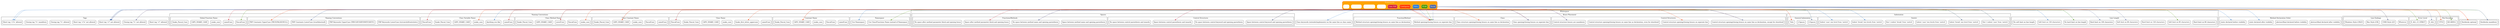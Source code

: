 /*
	!!! DO NOT EDIT THIS FILE !!!

	This file has be generated and your edits will be overwritten
*/
/*
    https://gist.github.com/potherca/6741287

    http://www.graphviz.org/doc/info/lang.html
    http://www.graphviz.org/doc/info/attrs.html

    http://graphviz-dev.appspot.com/

*/
digraph Standards {

    splines = true    
    clusterrank = "local"
    //compound = true

    center = true
    //ratio = "fill"
    //orientation = "landscape"
    root="HORDE"
    //ratio=1
    
    //autosize=false;
    //size="8.267,11.692";
    //resolution=2;    
    //resolution=2400;    
    
    node [
            center = true
            shape = "box"
            style = "rounded"
    ];
    
    edge [
        //constraint = "false"
    ];


    subgraph cluster_Frameworks {
        label = "Frameworks"
        style="filled,rounded"
        fontcolor=white
        color=red
        fillcolor=orange

        node [
            style="filled,rounded"
            shape=box
            color=white
            fontcolor=white
        ];
        
        //CODE      Actual Name             
        PSR     [label="PSR-2",      fillcolor="#2e7bcf"]   // blue
        PEAR    [label="PEAR",       fillcolor="#4e9a06"]   // green
        CAKE    [label="Cake PHP"    fillcolor="#d62738"]   // red      or blue #417282
        CI      [label="CodeIgniter" fillcolor="#ff3c00"]   // orange
        HORDE   [label="Horde"       fillcolor="#556aa1"]   // blue
        SYMFONY [label="Symfony"]
        TYPO    [label="Typo/Flow 3"]
        WP      [label="WordPress"]
        ZEND    [label="Zend"]
    }//Frameworks

    subgraph cluster_Tags {
        label = "Tags"
        
        tag_shortTagAllowed    [label="Short tag '<?' allowed"]
        tag_shortTagNotAllowed [label="Short tag '<?' not allowed"]

        tag_shortEchoTagAllowed    [label="Short tag '<?=' allowed"]
        tag_shortEchoTagNotAllowed [label="Short tag '<?=' not allowed"]

        tag_closingTagAllowed    [label="Closing tag '?>' allowed"]
        tag_closingTagManditory  [label="Closing tag '?>' manditory"]
        tag_closingTagNotAllowed [label="Closing tag '?>' not allowed"]
    }//Tags
    
    
    subgraph cluster_NameConventions {
        label = "Naming Conventions"
        /* Available Casing Styles are:

            camel       : camelCase         - camel case, first letter lowercase
            pascal      : PascalCase        - camel case, first letter uppercase
            snake       : snake_case        - snakecase, all letters lowercase
            snakeCaps   : CAPS_SNAKE_CASE   - snakecase, all letters uppercase
            snakePascal : Snake_Pascal_Case - snakecase, all letters lowercase except first of each word

        */

        subgraph cluster_ConstantName {
            label = "Constant Name"
            name_constant_camel       [label="camelCase"]
            name_constant_pascal      [label="PascalCase"]
            name_constant_snake       [label="snake_case"]
            name_constant_snakeCaps   [label="CAPS_SNAKE_CASE"]
            name_constant_snakePascal [label="Snake_Pascal_Case"]
        }//ConstantName

        subgraph cluster_FunctionName {
            label = "Global Function Name"
            name_function_camel       [label="camelCase"]
            name_function_pascal      [label="PascalCase"]
            name_function_snake       [label="snake_case"]
            name_function_snakeCaps   [label="CAPS_SNAKE_CASE"]
            name_function_snakePascal [label="Snake_Pascal_Case"]
        }//FunctionName


        subgraph cluster_ClassName {
            label = "Class Name"
            name_class_camel        [label="camelCase"]
            name_class_pascal       [label="PascalCase"]
            name_class_snake        [label="snake_case"]
            name_class_snakeCaps    [label="CAPS_SNAKE_CASE"]
            name_class_snakePascal  [label="Snake_Pascal_Case"]
            name_class_snake_UFirst [label="Snake_first_letter_uppercase"]
        }//ClassName


        subgraph cluster_classConstantName {
            label = "Class Constant Name"
            name_classConstant_camel       [label="camelCase"]
            name_classConstant_pascal      [label="PascalCase"]
            name_classConstant_snake       [label="snake_case"]
            name_classConstant_snakeCaps   [label="CAPS_SNAKE_CASE"]
            name_classConstant_snakePascal [label="Snake_Pascal_Case"]
        }//ClassConstantName


        subgraph cluster_classMethodName {
            label = "Class Method Name"
            name_classMethod_camel       [label="camelCase"]
            name_classMethod_pascal      [label="PascalCase"]
            name_classMethod_snake       [label="snake_case"]
            name_classMethod_snakeCaps   [label="CAPS_SNAKE_CASE"]
            name_classMethod_snakePascal [label="Snake_Pascal_Case"]
        }//ClassMethodName

        subgraph cluster_classVariableName {
            label = "Class Variable Name"
            name_classVariable_camel       [label="camelCase"]
            name_classVariable_pascal      [label="PascalCase"]
            name_classVariable_snake       [label="snake_case"]
            name_classVariable_snakeCaps   [label="CAPS_SNAKE_CASE"]
            name_classVariable_snakePascal [label="Snake_Pascal_Case"]
            name_classVariable_any         [label="Anything you like"]
        }//ClassVariableName

        subgraph cluster_Namespace {
            label="Namespace"
            namespace_proper [label="Use Namespace"]
            namespace_poorMans [label="Use Class/Functions Name instead of Namespace"]
        }//Namespace

        subgraph cluster_PhpCasing {
            PhpKeywords_lowerCase  [label="PHP Keywords LowerCase (try/catch/if/switch/etc)"]
            PhpKeywords_upperCase  [label="PHP Keywords UpperCase (TRY/CATCH/IF/SWITCH/ETC)"]

            PhpConstants_lowerCase [label="PHP Constants LowerCase (true/false/null)"]
            PhpConstants_upperCase [label="PHP Constants UpperCase (TRUE/FALSE/NULL)"]
        }//PhpCasing
    }//NameConventions

    subgraph cluster_Whitespace {
        label = "Whitespace"
        
        subgraph cluster_Indentation {
            label = "Indentation"

            subgraph cluster_General {
                label="General Indentation"
                indentation_tabs    [label="Tabs"]
                indentation_2spaces [label="2 Spaces"]
                indentation_4spaces [label="4 Spaces"]
            }//General

            subgraph cluster_SwitchIndentation {
                label = "Switch"

                indentation_switch_case_0   [label="Don`t indent 'case' from 'switch'"]
                indentation_switch_case_1   [label="Indent 'case' one level from 'switch'"]
                indentation_switch_case_2   [label="Indent 'case' two levels from 'switch'"]
        
                indentation_switch_break_0   [label="Don`t indent 'break' from 'switch'"]
                indentation_switch_break_1   [label="Indent 'break' one level from 'switch'"]
                indentation_switch_break_2   [label="Indent 'break' two levels from 'switch'"]
            }//SwitchIndentation
        }//Indentation

        subgraph cluster_LineLength {
            label = "Line Length"

            linelength_HardLimit80  [label="Hard limit on 80 characters"]
            linelength_HardLimit100 [label="Hard limit on 100 characters"]
            linelength_HardLimit120 [label="Hard limit on 120 characters"]
            linelength_noHardLimit  [label="No hard limit on line length"]

            linelength_softLimit80  [label="Soft limit on 80 characters"]
            linelength_softLimit85  [label="Soft limit on 85 characters"]
            linelength_softLimit120 [label="Soft limit on 120 characters"]
            linelength_noSoftLimit  [label="No soft limit on line length"]
        }//LineLength


        classAndCrew_sameLine [label="Class keywords (extends/implements) on the same line as class name"]

        subgraph cluster_Braces {
            label = "Brace Placement"

            /* Available Casing Styles are:

                Allman      : Allman style
                             Both opening and closing braces on a seperates line
                             from the class, method or control structure 
                             declaration
                OTBS        : "one true brace style"
                             The opening brace on the same line as the
                             class, method and control structure declaration 
                             with the closing brace on a seperates line. Except 
                             for 'else' and 'elseif' keywords.
                Stroustrup  : Bjarne Stroustrup's adaptation of K&R style
                             The opening brace on the same line as the
                             class/method/control structure declaration with the
                             closing brace on a seperates line. Even for 'else'
                             and 'elseif' keywords. In this context it is only 
                             used for control structures.
                             
                There is also K & R Style (Kernighan and Ritchie) but in the 
                context of declaring each type seperately it doesn't really make 
                sense to use it. It would the same as combining
                
                    - brace_class_Allman
                    - brace_method_Allman
                    - brace_controlStructure_OTBS
                
                KandR       : K & R Style (Kernighan and Ritchie)
                             Both opening and closing braces on a seperates line
                             from the class and method declaration. The opening 
                             brace for the control structure goes on the same 
                             line as the declaration, the closing brace goes on 
                             a seperate line, except for else/elsif/etc.
            */

            subgraph cluster_ClassStructure {
                label="Class"
                brace_class_Allman  [label="Class opening/closing braces on seperate line"]
                brace_class_OTBS    [label="Class structure opening/closing braces on same line as declaration"]
            }

            subgraph cluster_Method {
                label="Function/Method"
                brace_method_Allman [label="Method opening/closing braces on seperate line"]
                brace_method_OTBS   [label="Method structure opening/closing braces on same line as declaration"]
            }

            subgraph cluster_ControlStructureBraces {
                label="Control Structures"
                brace_controlStructure_Allman       [label="Control structure opening/closing braces on seperate line"]
                brace_controlStructure_OTBS         [label="Control structure opening/closing braces on same line as declaration, except for else/elseif"]
                brace_controlStructure_Stroustrup   [label="Control structure opening/closing braces on same line as declaration, even for else/elseif"]
                
                brace_controlStructure_mandatory [label="Control structure braces are mandatory"]
            }//ControlStructure
        }//Braces

        subgraph cluster_Spaces {
            label="Spaces"

            subgraph cluster_ControlStructureSpaces {
                label="Control Structures"
                space_controlStructureKeyword_spaceAfter      [label="Space between control keyword and opening parenthesis"]
                space_controlStructureKeyword_noSpaceAfter    [label="No space between control keyword and opening parenthesis"]
    
                space_controlStructureParentheses_spaces      [label="Space between control parenthesis and innards"]
                space_controlStructureParentheses_noSpaces    [label="No space between control parenthesis and innards"]
            }//ControlStructure

            subgraph cluster_MethodName {
                label="Functions/Methods"
                space_methodName_spaceAfter   [label="Space between method name and opening parenthesis"]
                space_methodName_noSpaceAfter [label="No space between method name and opening parenthesis"]

                space_methodParamsBlock_spaceAfter   [label="Space after method parameter block and opening brace"]
                space_methodParamsBlock_noSpaceAfter [label="No space after method parameter block and opening brace"]
            }//MethodName
        }//Spaces
    }//Whitespace

    subgraph cluster_Comments {
        docblocks_mandatory [label="Docblocks manditory"]
        docblocks_optional  [label="Docblocks optional"]
    }//Comments

    subgraph cluster_DeclareOrder {
        label = "Method Declaration Order"

        declareOrder_method_visibilityBeforeFinal   [label="abstract/final declared after visibility"]
        declareOrder_method_visibilityAfterFinal    [label="abstract/final declared before visibility"]

        declareOrder_method_visibilityBeforeStatic  [label="static declared after visibility"]
        declareOrder_method_visibilityAfterStatic   [label="static declared before visibility"]
    }//DeclareOrder

    subgraph cluster_Miscellaneous {
        subgraph cluster_FileEncoding {
            label = "File Encoding"
            encoding_utf8       [label="UTF-8"]
            encoding_ISO_8859_1 [label="ISO-8859-1"]
        }//FileEncoding

        subgraph cluster_ErrorLevel {
            label = "Error Level"
             errorLevel_All [label="E_ALL"]
             errorLevel_Strict  [label="E_ALL | E_STRICT"]
        }//ErrorLevel

        subgraph cluster_LineEnding {
            label = "Line Endings"
            lineEnding_any  [label="Whatever"]
            lineEnding_LF   [label="UNIX Style (LF)"]
            lineEnding_CR   [label="Mac Style (CR)"]
            lineEnding_LFCR [label="Windows Style (CRLF)"]
        }//FileEncoding
    }//Miscellaneous

/*
 *  CAKE PHP Coding Conventions
 */
    edge [color="#d62738"]

    CAKE -> indentation_tabs
    CAKE -> space_controlStructureKeyword_spaceAfter
    CAKE -> space_controlStructureParentheses_spaces
    CAKE -> brace_controlStructure_mandatory
    CAKE -> brace_controlStructure_OTBS
    CAKE -> brace_class_Allman
    CAKE -> brace_method_Allman
    CAKE -> space_methodName_noSpaceAfter
    CAKE -> space_methodParamsBlock_spaceAfter
    CAKE -> docblocks_optional
    CAKE -> tag_shortTagNotAllowed
    CAKE -> name_function_camel
    CAKE -> name_classMethod_camel
    CAKE -> name_class_pascal
    CAKE -> name_classVariable_camel
    CAKE -> name_classVariable_pascal
    CAKE -> name_constant_snakeCaps
    CAKE -> name_classConstant_snakeCaps
/*CAKE*/

/*
 *  Code Igniter Coding Conventions
 */
    edge [color="#ff3c00"]

    CI -> encoding_utf8
    CI -> tag_closingTagNotAllowed
    CI -> name_class_snake_UFirst
    CI -> name_classMethod_snake
    CI -> name_classVariable_snake
    CI -> docblocks_optional
    CI -> name_classConstant_snakeCaps
    CI -> name_constant_snakeCaps
    CI -> PhpConstants_upperCase
    CI -> indentation_tabs
    CI -> lineEnding_LF
    CI -> brace_class_OTBS
    CI -> brace_method_Allman
    CI -> brace_controlStructure_Allman
    CI -> tag_shortTagNotAllowed
/*Code Igniter*/

/*
 *  HORDE Coding Conventions
 */
    edge [color="#556aa1"]

    HORDE -> indentation_4spaces
    HORDE -> PhpConstants_lowerCase
    HORDE -> brace_controlStructure_OTBS
    HORDE -> space_controlStructureKeyword_spaceAfter
    HORDE -> brace_controlStructure_mandatory
    HORDE -> indentation_switch_case_0
    HORDE -> indentation_switch_break_1
    HORDE -> space_methodName_noSpaceAfter
    HORDE -> brace_method_Allman
    HORDE -> brace_class_Allman
    HORDE -> docblocks_mandatory
    HORDE -> tag_shortTagNotAllowed
    HORDE -> tag_closingTagNotAllowed
    HORDE -> linelength_HardLimit100
    HORDE -> linelength_softLimit80
    HORDE -> lineEnding_LF
    HORDE -> errorLevel_All
/*HORDE*/

/*
 *  PEAR Coding Conventions
 */
    edge [color="#4e9a06"]
    
    PEAR -> indentation_4spaces
    PEAR -> linelength_noHardLimit
    PEAR -> linelength_softLimit85
    PEAR -> brace_controlStructure_OTBS
    PEAR -> indentation_switch_case_0
    PEAR -> indentation_switch_break_1
    PEAR -> brace_class_Allman
    PEAR -> brace_method_Allman
    PEAR -> docblocks_mandatory
    PEAR -> tag_shortTagNotAllowed
    PEAR -> name_function_pascal
    PEAR -> namespace_poorMans
    PEAR -> name_class_pascal
    PEAR -> name_classMethod_camel
    PEAR -> name_classVariable_camel
    PEAR -> name_constant_snakeCaps
    PEAR -> name_classConstant_snakeCaps
    PEAR -> encoding_utf8
    PEAR -> encoding_ISO_8859_1
    PEAR -> lineEnding_LF
    PEAR -> errorLevel_Strict
    PEAR -> space_controlStructureKeyword_spaceAfter
/*PEAR*/

/*
 *  PSR2 Coding Conventions
 */
    edge [color="#2e7bcf"]

    // PSR-0
    PSR -> namespace_proper
    
    // PSR-1
    PSR -> encoding_utf8
    PSR -> tag_shortEchoTagAllowed
    PSR -> tag_shortTagNotAllowed
    PSR -> name_class_pascal
    PSR -> name_classConstant_snakeCaps
    PSR -> name_classMethod_camel
    PSR -> tag_shortEchoTagAllowed
    PSR -> tag_shortTagNotAllowed
    PSR -> name_classVariable_any
    
    // PSR-2
    PSR -> indentation_4spaces
    PSR -> linelength_softLimit120
    PSR -> linelength_noHardLimit
    PSR -> brace_class_Allman
    PSR -> brace_method_Allman
    PSR -> declareOrder_method_visibilityAfterStatic
    PSR -> declareOrder_method_visibilityBeforeStatic
    PSR -> space_controlStructureKeyword_spaceAfter
    PSR -> space_methodName_noSpaceAfter
    PSR -> brace_controlStructure_OTBS
    PSR -> lineEnding_LF
    PSR -> tag_closingTagNotAllowed
    PSR -> PhpConstants_lowerCase
    PSR -> classAndCrew_sameLine
    PSR -> space_controlStructureParentheses_spaces
    PSR -> indentation_switch_case_1
    PSR -> indentation_switch_break_2
/*PSR2*/

}//Standards

#EOF
